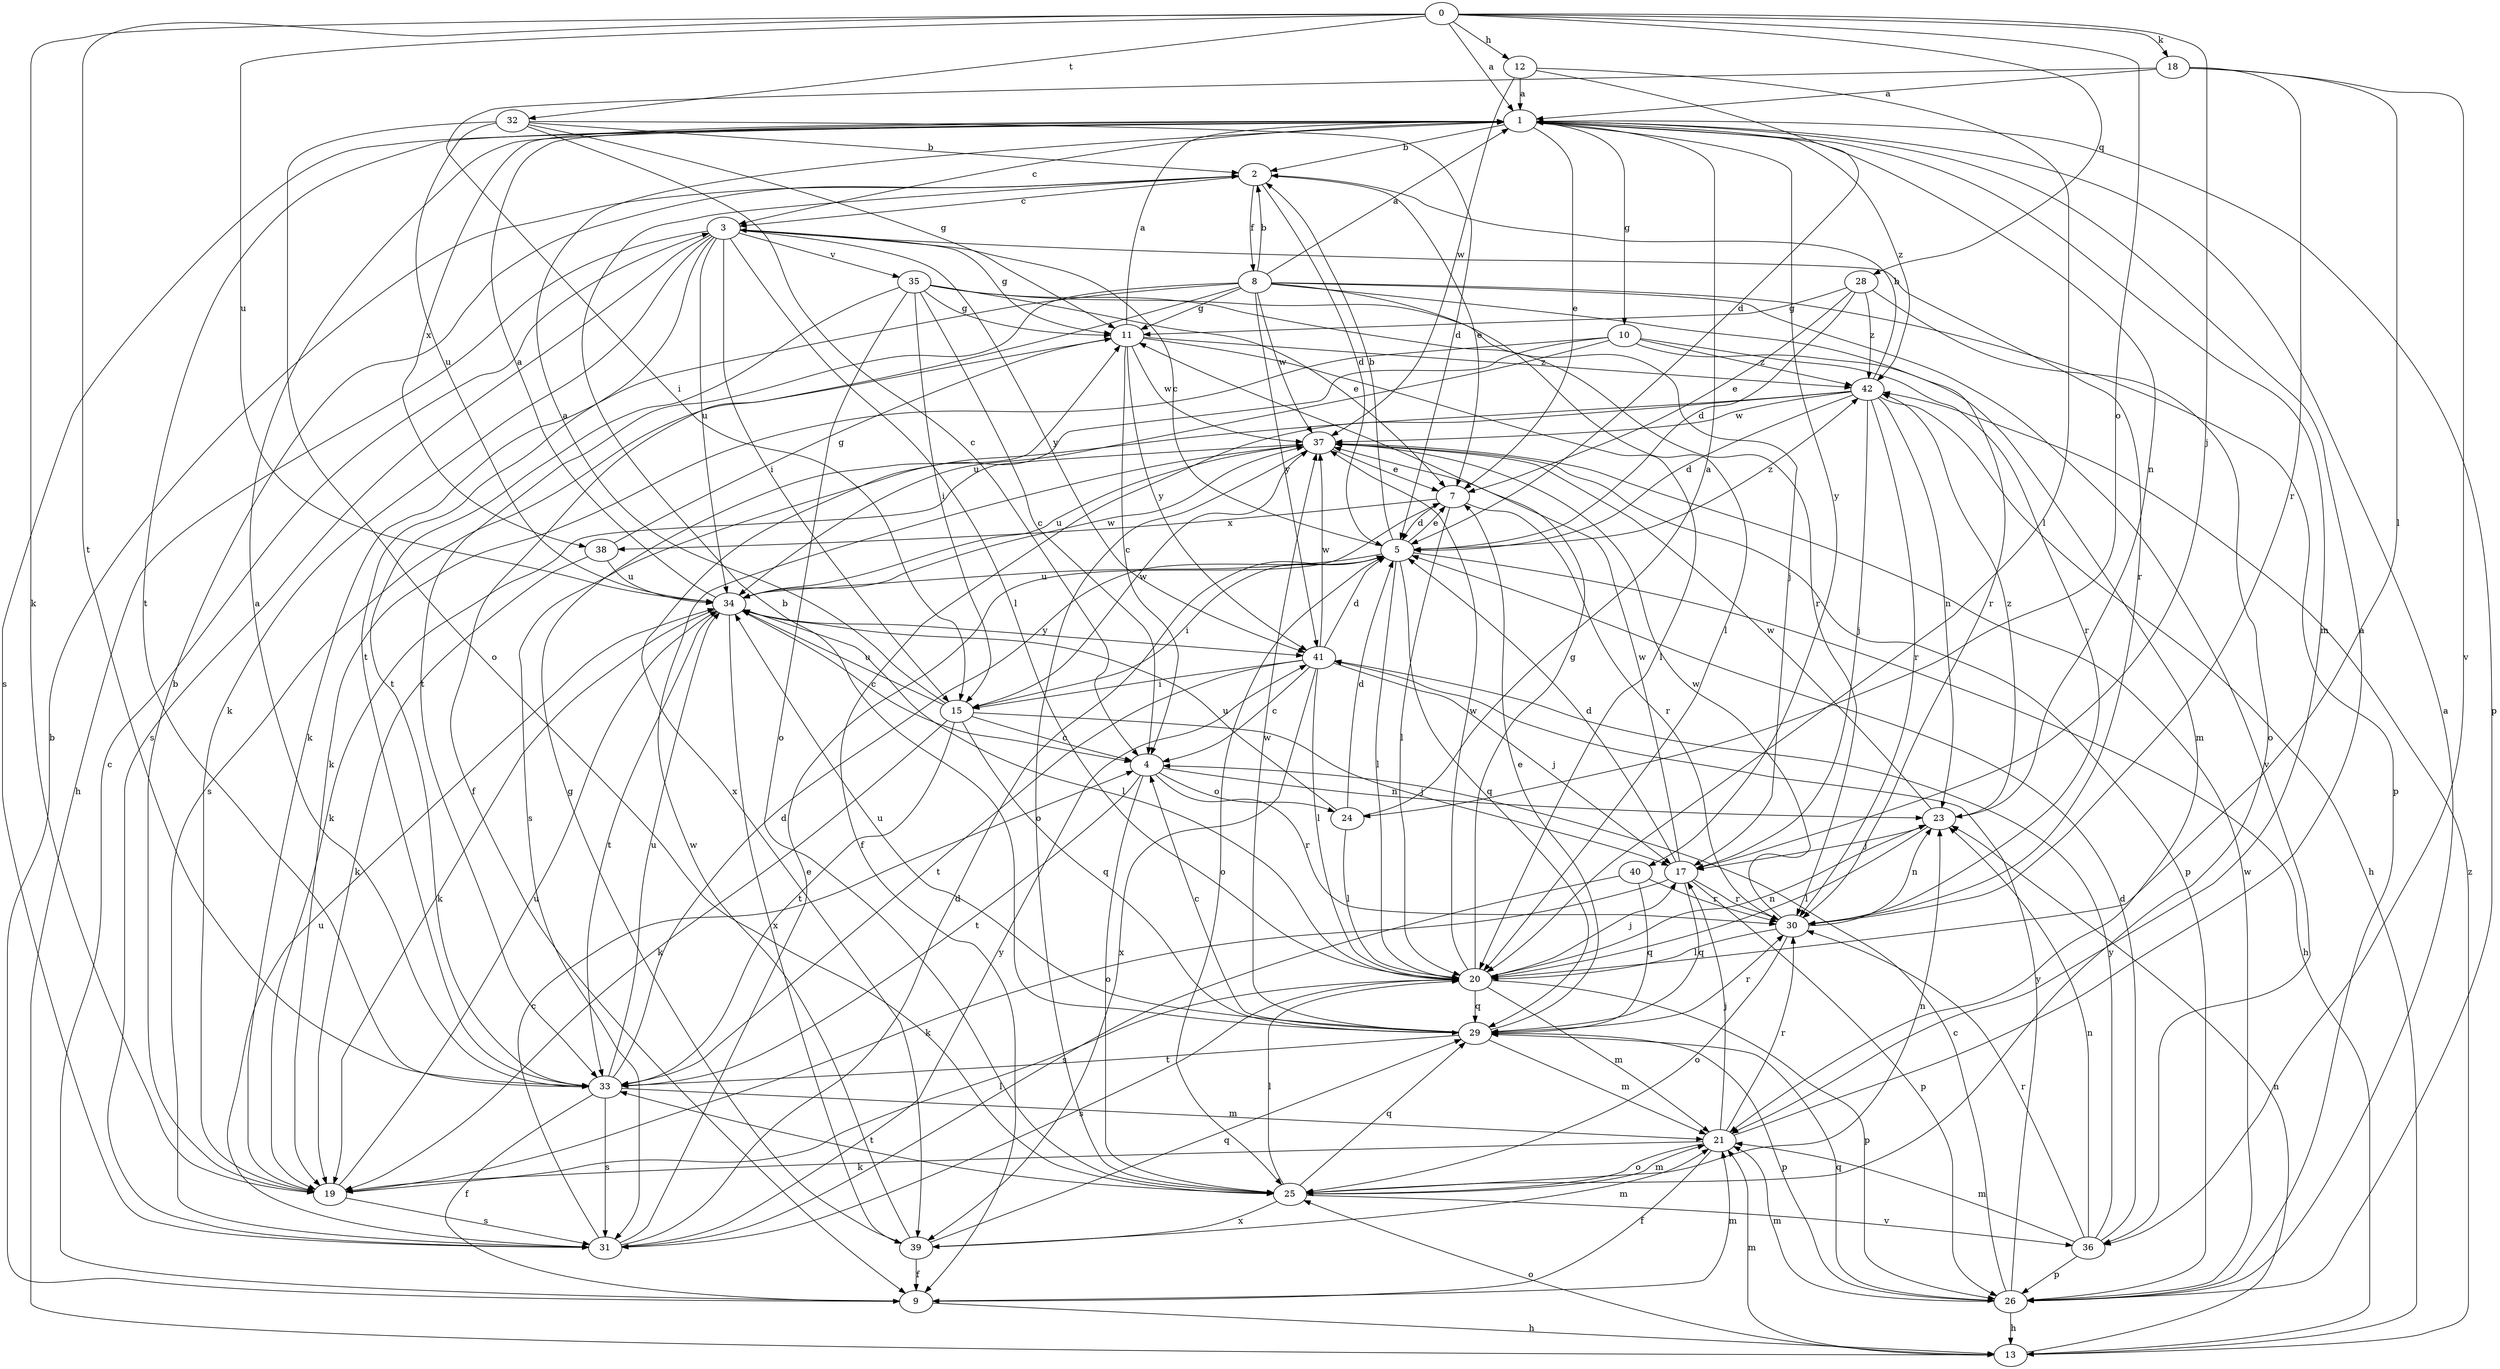 strict digraph  {
0;
1;
2;
3;
4;
5;
7;
8;
9;
10;
11;
12;
13;
15;
17;
18;
19;
20;
21;
23;
24;
25;
26;
28;
29;
30;
31;
32;
33;
34;
35;
36;
37;
38;
39;
40;
41;
42;
0 -> 1  [label=a];
0 -> 12  [label=h];
0 -> 17  [label=j];
0 -> 18  [label=k];
0 -> 19  [label=k];
0 -> 24  [label=o];
0 -> 28  [label=q];
0 -> 32  [label=t];
0 -> 33  [label=t];
0 -> 34  [label=u];
1 -> 2  [label=b];
1 -> 3  [label=c];
1 -> 7  [label=e];
1 -> 10  [label=g];
1 -> 21  [label=m];
1 -> 23  [label=n];
1 -> 26  [label=p];
1 -> 31  [label=s];
1 -> 33  [label=t];
1 -> 38  [label=x];
1 -> 40  [label=y];
1 -> 42  [label=z];
2 -> 3  [label=c];
2 -> 5  [label=d];
2 -> 7  [label=e];
2 -> 8  [label=f];
3 -> 11  [label=g];
3 -> 13  [label=h];
3 -> 15  [label=i];
3 -> 19  [label=k];
3 -> 20  [label=l];
3 -> 30  [label=r];
3 -> 31  [label=s];
3 -> 33  [label=t];
3 -> 34  [label=u];
3 -> 35  [label=v];
3 -> 41  [label=y];
4 -> 23  [label=n];
4 -> 24  [label=o];
4 -> 25  [label=o];
4 -> 30  [label=r];
4 -> 33  [label=t];
5 -> 2  [label=b];
5 -> 3  [label=c];
5 -> 7  [label=e];
5 -> 13  [label=h];
5 -> 15  [label=i];
5 -> 20  [label=l];
5 -> 25  [label=o];
5 -> 29  [label=q];
5 -> 34  [label=u];
5 -> 42  [label=z];
7 -> 5  [label=d];
7 -> 20  [label=l];
7 -> 30  [label=r];
7 -> 38  [label=x];
8 -> 1  [label=a];
8 -> 2  [label=b];
8 -> 9  [label=f];
8 -> 11  [label=g];
8 -> 19  [label=k];
8 -> 20  [label=l];
8 -> 26  [label=p];
8 -> 30  [label=r];
8 -> 33  [label=t];
8 -> 36  [label=v];
8 -> 37  [label=w];
8 -> 41  [label=y];
9 -> 2  [label=b];
9 -> 3  [label=c];
9 -> 13  [label=h];
9 -> 21  [label=m];
10 -> 19  [label=k];
10 -> 21  [label=m];
10 -> 30  [label=r];
10 -> 34  [label=u];
10 -> 39  [label=x];
10 -> 42  [label=z];
11 -> 1  [label=a];
11 -> 4  [label=c];
11 -> 20  [label=l];
11 -> 31  [label=s];
11 -> 37  [label=w];
11 -> 41  [label=y];
11 -> 42  [label=z];
12 -> 1  [label=a];
12 -> 5  [label=d];
12 -> 20  [label=l];
12 -> 37  [label=w];
13 -> 21  [label=m];
13 -> 23  [label=n];
13 -> 25  [label=o];
13 -> 42  [label=z];
15 -> 1  [label=a];
15 -> 4  [label=c];
15 -> 17  [label=j];
15 -> 19  [label=k];
15 -> 29  [label=q];
15 -> 33  [label=t];
15 -> 34  [label=u];
15 -> 37  [label=w];
17 -> 5  [label=d];
17 -> 19  [label=k];
17 -> 26  [label=p];
17 -> 29  [label=q];
17 -> 30  [label=r];
17 -> 37  [label=w];
18 -> 1  [label=a];
18 -> 15  [label=i];
18 -> 20  [label=l];
18 -> 30  [label=r];
18 -> 36  [label=v];
19 -> 2  [label=b];
19 -> 20  [label=l];
19 -> 31  [label=s];
19 -> 34  [label=u];
20 -> 11  [label=g];
20 -> 17  [label=j];
20 -> 21  [label=m];
20 -> 23  [label=n];
20 -> 26  [label=p];
20 -> 29  [label=q];
20 -> 31  [label=s];
20 -> 37  [label=w];
21 -> 1  [label=a];
21 -> 9  [label=f];
21 -> 17  [label=j];
21 -> 19  [label=k];
21 -> 25  [label=o];
21 -> 30  [label=r];
23 -> 17  [label=j];
23 -> 20  [label=l];
23 -> 37  [label=w];
23 -> 42  [label=z];
24 -> 1  [label=a];
24 -> 5  [label=d];
24 -> 20  [label=l];
24 -> 34  [label=u];
25 -> 20  [label=l];
25 -> 21  [label=m];
25 -> 23  [label=n];
25 -> 29  [label=q];
25 -> 33  [label=t];
25 -> 36  [label=v];
25 -> 39  [label=x];
26 -> 1  [label=a];
26 -> 4  [label=c];
26 -> 13  [label=h];
26 -> 21  [label=m];
26 -> 29  [label=q];
26 -> 37  [label=w];
26 -> 41  [label=y];
28 -> 5  [label=d];
28 -> 7  [label=e];
28 -> 11  [label=g];
28 -> 25  [label=o];
28 -> 42  [label=z];
29 -> 2  [label=b];
29 -> 4  [label=c];
29 -> 7  [label=e];
29 -> 21  [label=m];
29 -> 26  [label=p];
29 -> 30  [label=r];
29 -> 33  [label=t];
29 -> 34  [label=u];
29 -> 37  [label=w];
30 -> 20  [label=l];
30 -> 23  [label=n];
30 -> 25  [label=o];
30 -> 37  [label=w];
31 -> 4  [label=c];
31 -> 5  [label=d];
31 -> 7  [label=e];
31 -> 34  [label=u];
31 -> 41  [label=y];
32 -> 2  [label=b];
32 -> 4  [label=c];
32 -> 5  [label=d];
32 -> 11  [label=g];
32 -> 25  [label=o];
32 -> 34  [label=u];
33 -> 1  [label=a];
33 -> 5  [label=d];
33 -> 9  [label=f];
33 -> 21  [label=m];
33 -> 31  [label=s];
33 -> 34  [label=u];
34 -> 1  [label=a];
34 -> 4  [label=c];
34 -> 19  [label=k];
34 -> 20  [label=l];
34 -> 33  [label=t];
34 -> 37  [label=w];
34 -> 39  [label=x];
34 -> 41  [label=y];
35 -> 4  [label=c];
35 -> 7  [label=e];
35 -> 11  [label=g];
35 -> 15  [label=i];
35 -> 17  [label=j];
35 -> 25  [label=o];
35 -> 30  [label=r];
35 -> 33  [label=t];
36 -> 5  [label=d];
36 -> 21  [label=m];
36 -> 23  [label=n];
36 -> 26  [label=p];
36 -> 30  [label=r];
36 -> 41  [label=y];
37 -> 7  [label=e];
37 -> 19  [label=k];
37 -> 25  [label=o];
37 -> 26  [label=p];
37 -> 34  [label=u];
38 -> 11  [label=g];
38 -> 19  [label=k];
38 -> 34  [label=u];
39 -> 9  [label=f];
39 -> 11  [label=g];
39 -> 21  [label=m];
39 -> 29  [label=q];
39 -> 37  [label=w];
40 -> 29  [label=q];
40 -> 30  [label=r];
40 -> 31  [label=s];
41 -> 4  [label=c];
41 -> 5  [label=d];
41 -> 15  [label=i];
41 -> 17  [label=j];
41 -> 20  [label=l];
41 -> 33  [label=t];
41 -> 37  [label=w];
41 -> 39  [label=x];
42 -> 2  [label=b];
42 -> 5  [label=d];
42 -> 9  [label=f];
42 -> 13  [label=h];
42 -> 17  [label=j];
42 -> 23  [label=n];
42 -> 30  [label=r];
42 -> 31  [label=s];
42 -> 37  [label=w];
}

